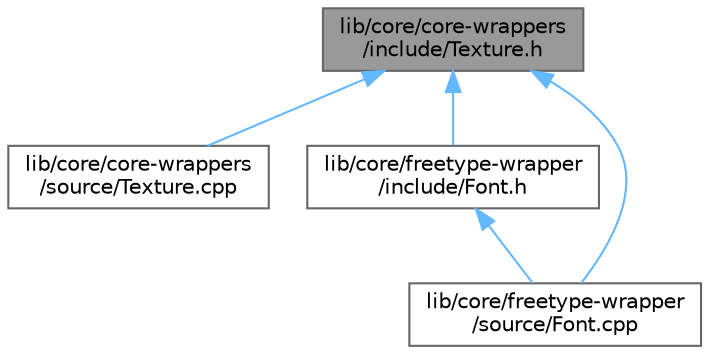 digraph "lib/core/core-wrappers/include/Texture.h"
{
 // LATEX_PDF_SIZE
  bgcolor="transparent";
  edge [fontname=Helvetica,fontsize=10,labelfontname=Helvetica,labelfontsize=10];
  node [fontname=Helvetica,fontsize=10,shape=box,height=0.2,width=0.4];
  Node1 [id="Node000001",label="lib/core/core-wrappers\l/include/Texture.h",height=0.2,width=0.4,color="gray40", fillcolor="grey60", style="filled", fontcolor="black",tooltip=" "];
  Node1 -> Node2 [id="edge1_Node000001_Node000002",dir="back",color="steelblue1",style="solid",tooltip=" "];
  Node2 [id="Node000002",label="lib/core/core-wrappers\l/source/Texture.cpp",height=0.2,width=0.4,color="grey40", fillcolor="white", style="filled",URL="$_texture_8cpp.html",tooltip=" "];
  Node1 -> Node3 [id="edge2_Node000001_Node000003",dir="back",color="steelblue1",style="solid",tooltip=" "];
  Node3 [id="Node000003",label="lib/core/freetype-wrapper\l/include/Font.h",height=0.2,width=0.4,color="grey40", fillcolor="white", style="filled",URL="$_font_8h.html",tooltip=" "];
  Node3 -> Node4 [id="edge3_Node000003_Node000004",dir="back",color="steelblue1",style="solid",tooltip=" "];
  Node4 [id="Node000004",label="lib/core/freetype-wrapper\l/source/Font.cpp",height=0.2,width=0.4,color="grey40", fillcolor="white", style="filled",URL="$_font_8cpp.html",tooltip=" "];
  Node1 -> Node4 [id="edge4_Node000001_Node000004",dir="back",color="steelblue1",style="solid",tooltip=" "];
}

